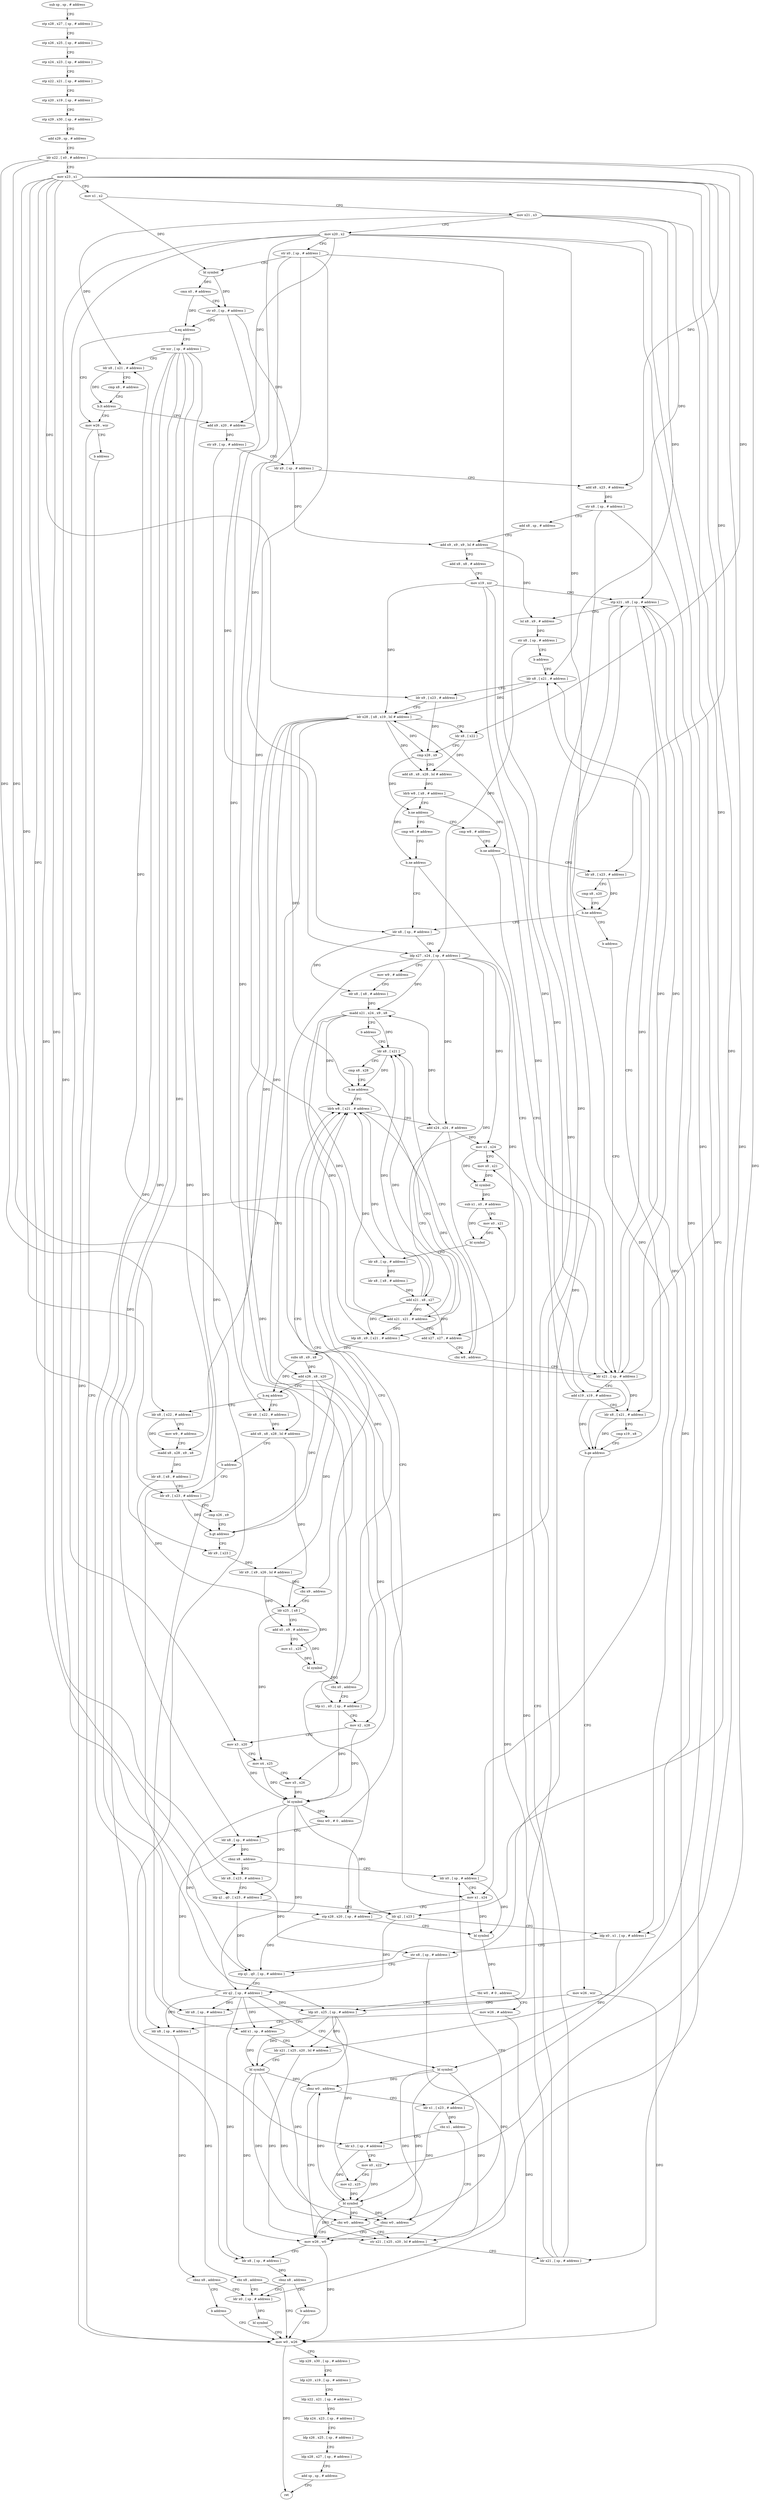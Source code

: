 digraph "func" {
"4260660" [label = "sub sp , sp , # address" ]
"4260664" [label = "stp x28 , x27 , [ sp , # address ]" ]
"4260668" [label = "stp x26 , x25 , [ sp , # address ]" ]
"4260672" [label = "stp x24 , x23 , [ sp , # address ]" ]
"4260676" [label = "stp x22 , x21 , [ sp , # address ]" ]
"4260680" [label = "stp x20 , x19 , [ sp , # address ]" ]
"4260684" [label = "stp x29 , x30 , [ sp , # address ]" ]
"4260688" [label = "add x29 , sp , # address" ]
"4260692" [label = "ldr x22 , [ x0 , # address ]" ]
"4260696" [label = "mov x23 , x1" ]
"4260700" [label = "mov x1 , x2" ]
"4260704" [label = "mov x21 , x3" ]
"4260708" [label = "mov x20 , x2" ]
"4260712" [label = "str x0 , [ sp , # address ]" ]
"4260716" [label = "bl symbol" ]
"4260720" [label = "cmn x0 , # address" ]
"4260724" [label = "str x0 , [ sp , # address ]" ]
"4260728" [label = "b.eq address" ]
"4261228" [label = "mov w26 , wzr" ]
"4260732" [label = "str xzr , [ sp , # address ]" ]
"4261232" [label = "b address" ]
"4261256" [label = "mov w0 , w26" ]
"4260736" [label = "ldr x8 , [ x21 , # address ]" ]
"4260740" [label = "cmp x8 , # address" ]
"4260744" [label = "b.lt address" ]
"4260748" [label = "add x9 , x20 , # address" ]
"4261260" [label = "ldp x29 , x30 , [ sp , # address ]" ]
"4261264" [label = "ldp x20 , x19 , [ sp , # address ]" ]
"4261268" [label = "ldp x22 , x21 , [ sp , # address ]" ]
"4261272" [label = "ldp x24 , x23 , [ sp , # address ]" ]
"4261276" [label = "ldp x26 , x25 , [ sp , # address ]" ]
"4261280" [label = "ldp x28 , x27 , [ sp , # address ]" ]
"4261284" [label = "add sp , sp , # address" ]
"4261288" [label = "ret" ]
"4260752" [label = "str x9 , [ sp , # address ]" ]
"4260756" [label = "ldr x9 , [ sp , # address ]" ]
"4260760" [label = "add x8 , x23 , # address" ]
"4260764" [label = "str x8 , [ sp , # address ]" ]
"4260768" [label = "add x8 , sp , # address" ]
"4260772" [label = "add x9 , x9 , x9 , lsl # address" ]
"4260776" [label = "add x8 , x8 , # address" ]
"4260780" [label = "mov x19 , xzr" ]
"4260784" [label = "stp x21 , x8 , [ sp , # address ]" ]
"4260788" [label = "lsl x8 , x9 , # address" ]
"4260792" [label = "str x8 , [ sp , # address ]" ]
"4260796" [label = "b address" ]
"4260820" [label = "ldr x8 , [ x21 , # address ]" ]
"4260824" [label = "ldr x9 , [ x23 , # address ]" ]
"4260828" [label = "ldr x28 , [ x8 , x19 , lsl # address ]" ]
"4260832" [label = "ldr x8 , [ x22 ]" ]
"4260836" [label = "cmp x28 , x9" ]
"4260840" [label = "add x8 , x8 , x28 , lsl # address" ]
"4260844" [label = "ldrb w8 , [ x8 , # address ]" ]
"4260848" [label = "b.ne address" ]
"4260876" [label = "cmp w8 , # address" ]
"4260852" [label = "cmp w8 , # address" ]
"4260880" [label = "b.ne address" ]
"4260800" [label = "ldr x21 , [ sp , # address ]" ]
"4260884" [label = "ldr x8 , [ sp , # address ]" ]
"4260856" [label = "b.ne address" ]
"4260860" [label = "ldr x8 , [ x23 , # address ]" ]
"4260804" [label = "add x19 , x19 , # address" ]
"4260808" [label = "ldr x8 , [ x21 , # address ]" ]
"4260812" [label = "cmp x19 , x8" ]
"4260816" [label = "b.ge address" ]
"4261236" [label = "mov w26 , wzr" ]
"4260888" [label = "ldp x27 , x24 , [ sp , # address ]" ]
"4260892" [label = "mov w9 , # address" ]
"4260896" [label = "ldr x8 , [ x8 , # address ]" ]
"4260900" [label = "madd x21 , x24 , x9 , x8" ]
"4260904" [label = "b address" ]
"4260972" [label = "ldr x8 , [ x21 ]" ]
"4260864" [label = "cmp x8 , x20" ]
"4260868" [label = "b.ne address" ]
"4260872" [label = "b address" ]
"4261240" [label = "ldr x8 , [ sp , # address ]" ]
"4261244" [label = "cbz x8 , address" ]
"4261248" [label = "ldr x0 , [ sp , # address ]" ]
"4260976" [label = "cmp x8 , x28" ]
"4260980" [label = "b.ne address" ]
"4260952" [label = "ldrb w8 , [ x21 , # address ]" ]
"4260984" [label = "ldp x8 , x9 , [ x21 , # address ]" ]
"4261252" [label = "bl symbol" ]
"4260956" [label = "add x24 , x24 , # address" ]
"4260960" [label = "add x21 , x21 , # address" ]
"4260964" [label = "add x27 , x27 , # address" ]
"4260968" [label = "cbz w8 , address" ]
"4260988" [label = "subs x8 , x9 , x8" ]
"4260992" [label = "add x26 , x8 , x20" ]
"4260996" [label = "b.eq address" ]
"4261012" [label = "ldr x8 , [ x22 , # address ]" ]
"4261000" [label = "ldr x8 , [ x22 , # address ]" ]
"4261016" [label = "mov w9 , # address" ]
"4261020" [label = "madd x8 , x28 , x9 , x8" ]
"4261024" [label = "ldr x8 , [ x8 , # address ]" ]
"4261028" [label = "ldr x9 , [ x23 , # address ]" ]
"4261004" [label = "add x8 , x8 , x28 , lsl # address" ]
"4261008" [label = "b address" ]
"4261040" [label = "ldr x9 , [ x23 ]" ]
"4261044" [label = "ldr x9 , [ x9 , x26 , lsl # address ]" ]
"4261048" [label = "cbz x9 , address" ]
"4261052" [label = "ldr x25 , [ x8 ]" ]
"4261032" [label = "cmp x26 , x9" ]
"4261036" [label = "b.gt address" ]
"4261056" [label = "add x0 , x9 , # address" ]
"4261060" [label = "mov x1 , x25" ]
"4261064" [label = "bl symbol" ]
"4261068" [label = "cbz x0 , address" ]
"4261072" [label = "ldp x1 , x0 , [ sp , # address ]" ]
"4261076" [label = "mov x2 , x28" ]
"4261080" [label = "mov x3 , x20" ]
"4261084" [label = "mov x4 , x25" ]
"4261088" [label = "mov x5 , x26" ]
"4261092" [label = "bl symbol" ]
"4261096" [label = "tbnz w0 , # 0 , address" ]
"4261100" [label = "ldr x8 , [ sp , # address ]" ]
"4261104" [label = "cbnz x8 , address" ]
"4261144" [label = "ldr x0 , [ sp , # address ]" ]
"4261108" [label = "ldr x8 , [ x23 , # address ]" ]
"4261148" [label = "mov x1 , x24" ]
"4261152" [label = "stp x28 , x20 , [ sp , # address ]" ]
"4261156" [label = "bl symbol" ]
"4261160" [label = "tbz w0 , # 0 , address" ]
"4261292" [label = "mov w26 , # address" ]
"4261164" [label = "ldp x0 , x25 , [ sp , # address ]" ]
"4261112" [label = "ldp q1 , q0 , [ x23 , # address ]" ]
"4261116" [label = "ldr q2 , [ x23 ]" ]
"4261120" [label = "ldp x0 , x1 , [ sp , # address ]" ]
"4261124" [label = "str x8 , [ sp , # address ]" ]
"4261128" [label = "stp q1 , q0 , [ sp , # address ]" ]
"4261132" [label = "str q2 , [ sp , # address ]" ]
"4261136" [label = "bl symbol" ]
"4261140" [label = "cbnz w0 , address" ]
"4261212" [label = "mov w26 , w0" ]
"4261296" [label = "ldr x8 , [ sp , # address ]" ]
"4261300" [label = "cbnz x8 , address" ]
"4261304" [label = "b address" ]
"4261168" [label = "add x1 , sp , # address" ]
"4261172" [label = "ldr x21 , [ x25 , x20 , lsl # address ]" ]
"4261176" [label = "bl symbol" ]
"4261180" [label = "cbnz w0 , address" ]
"4261184" [label = "ldr x1 , [ x23 , # address ]" ]
"4261216" [label = "ldr x8 , [ sp , # address ]" ]
"4261220" [label = "cbnz x8 , address" ]
"4261224" [label = "b address" ]
"4261188" [label = "cbz x1 , address" ]
"4260908" [label = "str x21 , [ x25 , x20 , lsl # address ]" ]
"4261192" [label = "ldr x3 , [ sp , # address ]" ]
"4260912" [label = "ldr x21 , [ sp , # address ]" ]
"4260916" [label = "mov x1 , x24" ]
"4260920" [label = "mov x0 , x21" ]
"4260924" [label = "bl symbol" ]
"4260928" [label = "sub x1 , x0 , # address" ]
"4260932" [label = "mov x0 , x21" ]
"4260936" [label = "bl symbol" ]
"4260940" [label = "ldr x8 , [ sp , # address ]" ]
"4260944" [label = "ldr x8 , [ x8 , # address ]" ]
"4260948" [label = "add x21 , x8 , x27" ]
"4261196" [label = "mov x0 , x22" ]
"4261200" [label = "mov x2 , x25" ]
"4261204" [label = "bl symbol" ]
"4261208" [label = "cbz w0 , address" ]
"4260660" -> "4260664" [ label = "CFG" ]
"4260664" -> "4260668" [ label = "CFG" ]
"4260668" -> "4260672" [ label = "CFG" ]
"4260672" -> "4260676" [ label = "CFG" ]
"4260676" -> "4260680" [ label = "CFG" ]
"4260680" -> "4260684" [ label = "CFG" ]
"4260684" -> "4260688" [ label = "CFG" ]
"4260688" -> "4260692" [ label = "CFG" ]
"4260692" -> "4260696" [ label = "CFG" ]
"4260692" -> "4260832" [ label = "DFG" ]
"4260692" -> "4261012" [ label = "DFG" ]
"4260692" -> "4261000" [ label = "DFG" ]
"4260692" -> "4261196" [ label = "DFG" ]
"4260696" -> "4260700" [ label = "CFG" ]
"4260696" -> "4260760" [ label = "DFG" ]
"4260696" -> "4260824" [ label = "DFG" ]
"4260696" -> "4260860" [ label = "DFG" ]
"4260696" -> "4261028" [ label = "DFG" ]
"4260696" -> "4261040" [ label = "DFG" ]
"4260696" -> "4261108" [ label = "DFG" ]
"4260696" -> "4261112" [ label = "DFG" ]
"4260696" -> "4261116" [ label = "DFG" ]
"4260696" -> "4261184" [ label = "DFG" ]
"4260700" -> "4260704" [ label = "CFG" ]
"4260700" -> "4260716" [ label = "DFG" ]
"4260704" -> "4260708" [ label = "CFG" ]
"4260704" -> "4260736" [ label = "DFG" ]
"4260704" -> "4260784" [ label = "DFG" ]
"4260704" -> "4260820" [ label = "DFG" ]
"4260704" -> "4260808" [ label = "DFG" ]
"4260708" -> "4260712" [ label = "CFG" ]
"4260708" -> "4260748" [ label = "DFG" ]
"4260708" -> "4260868" [ label = "DFG" ]
"4260708" -> "4260992" [ label = "DFG" ]
"4260708" -> "4261080" [ label = "DFG" ]
"4260708" -> "4261152" [ label = "DFG" ]
"4260708" -> "4261172" [ label = "DFG" ]
"4260708" -> "4260908" [ label = "DFG" ]
"4260712" -> "4260716" [ label = "CFG" ]
"4260712" -> "4260884" [ label = "DFG" ]
"4260712" -> "4261072" [ label = "DFG" ]
"4260712" -> "4261164" [ label = "DFG" ]
"4260712" -> "4260940" [ label = "DFG" ]
"4260716" -> "4260720" [ label = "DFG" ]
"4260716" -> "4260724" [ label = "DFG" ]
"4260720" -> "4260724" [ label = "CFG" ]
"4260720" -> "4260728" [ label = "DFG" ]
"4260724" -> "4260728" [ label = "CFG" ]
"4260724" -> "4260756" [ label = "DFG" ]
"4260724" -> "4260888" [ label = "DFG" ]
"4260728" -> "4261228" [ label = "CFG" ]
"4260728" -> "4260732" [ label = "CFG" ]
"4261228" -> "4261232" [ label = "CFG" ]
"4261228" -> "4261256" [ label = "DFG" ]
"4260732" -> "4260736" [ label = "CFG" ]
"4260732" -> "4261240" [ label = "DFG" ]
"4260732" -> "4261100" [ label = "DFG" ]
"4260732" -> "4261296" [ label = "DFG" ]
"4260732" -> "4261164" [ label = "DFG" ]
"4260732" -> "4261216" [ label = "DFG" ]
"4260732" -> "4261168" [ label = "DFG" ]
"4261232" -> "4261256" [ label = "CFG" ]
"4261256" -> "4261260" [ label = "CFG" ]
"4261256" -> "4261288" [ label = "DFG" ]
"4260736" -> "4260740" [ label = "CFG" ]
"4260736" -> "4260744" [ label = "DFG" ]
"4260740" -> "4260744" [ label = "CFG" ]
"4260744" -> "4261228" [ label = "CFG" ]
"4260744" -> "4260748" [ label = "CFG" ]
"4260748" -> "4260752" [ label = "DFG" ]
"4261260" -> "4261264" [ label = "CFG" ]
"4261264" -> "4261268" [ label = "CFG" ]
"4261268" -> "4261272" [ label = "CFG" ]
"4261272" -> "4261276" [ label = "CFG" ]
"4261276" -> "4261280" [ label = "CFG" ]
"4261280" -> "4261284" [ label = "CFG" ]
"4261284" -> "4261288" [ label = "CFG" ]
"4260752" -> "4260756" [ label = "CFG" ]
"4260752" -> "4261192" [ label = "DFG" ]
"4260756" -> "4260760" [ label = "CFG" ]
"4260756" -> "4260772" [ label = "DFG" ]
"4260760" -> "4260764" [ label = "DFG" ]
"4260764" -> "4260768" [ label = "CFG" ]
"4260764" -> "4261072" [ label = "DFG" ]
"4260764" -> "4261120" [ label = "DFG" ]
"4260768" -> "4260772" [ label = "CFG" ]
"4260772" -> "4260776" [ label = "CFG" ]
"4260772" -> "4260788" [ label = "DFG" ]
"4260776" -> "4260780" [ label = "CFG" ]
"4260780" -> "4260784" [ label = "CFG" ]
"4260780" -> "4260828" [ label = "DFG" ]
"4260780" -> "4260804" [ label = "DFG" ]
"4260780" -> "4260816" [ label = "DFG" ]
"4260784" -> "4260788" [ label = "CFG" ]
"4260784" -> "4260800" [ label = "DFG" ]
"4260784" -> "4261144" [ label = "DFG" ]
"4260784" -> "4261120" [ label = "DFG" ]
"4260784" -> "4260912" [ label = "DFG" ]
"4260788" -> "4260792" [ label = "DFG" ]
"4260792" -> "4260796" [ label = "CFG" ]
"4260792" -> "4260888" [ label = "DFG" ]
"4260796" -> "4260820" [ label = "CFG" ]
"4260820" -> "4260824" [ label = "CFG" ]
"4260820" -> "4260828" [ label = "DFG" ]
"4260824" -> "4260828" [ label = "CFG" ]
"4260824" -> "4260836" [ label = "DFG" ]
"4260828" -> "4260832" [ label = "CFG" ]
"4260828" -> "4260836" [ label = "DFG" ]
"4260828" -> "4260840" [ label = "DFG" ]
"4260828" -> "4260980" [ label = "DFG" ]
"4260828" -> "4261020" [ label = "DFG" ]
"4260828" -> "4261004" [ label = "DFG" ]
"4260828" -> "4261076" [ label = "DFG" ]
"4260828" -> "4261152" [ label = "DFG" ]
"4260832" -> "4260836" [ label = "CFG" ]
"4260832" -> "4260840" [ label = "DFG" ]
"4260836" -> "4260840" [ label = "CFG" ]
"4260836" -> "4260848" [ label = "DFG" ]
"4260840" -> "4260844" [ label = "DFG" ]
"4260844" -> "4260848" [ label = "CFG" ]
"4260844" -> "4260880" [ label = "DFG" ]
"4260844" -> "4260856" [ label = "DFG" ]
"4260848" -> "4260876" [ label = "CFG" ]
"4260848" -> "4260852" [ label = "CFG" ]
"4260876" -> "4260880" [ label = "CFG" ]
"4260852" -> "4260856" [ label = "CFG" ]
"4260880" -> "4260800" [ label = "CFG" ]
"4260880" -> "4260884" [ label = "CFG" ]
"4260800" -> "4260804" [ label = "CFG" ]
"4260800" -> "4260736" [ label = "DFG" ]
"4260800" -> "4260784" [ label = "DFG" ]
"4260800" -> "4260820" [ label = "DFG" ]
"4260800" -> "4260808" [ label = "DFG" ]
"4260884" -> "4260888" [ label = "CFG" ]
"4260884" -> "4260896" [ label = "DFG" ]
"4260856" -> "4260800" [ label = "CFG" ]
"4260856" -> "4260860" [ label = "CFG" ]
"4260860" -> "4260864" [ label = "CFG" ]
"4260860" -> "4260868" [ label = "DFG" ]
"4260804" -> "4260808" [ label = "CFG" ]
"4260804" -> "4260828" [ label = "DFG" ]
"4260804" -> "4260816" [ label = "DFG" ]
"4260808" -> "4260812" [ label = "CFG" ]
"4260808" -> "4260816" [ label = "DFG" ]
"4260812" -> "4260816" [ label = "CFG" ]
"4260816" -> "4261236" [ label = "CFG" ]
"4260816" -> "4260820" [ label = "CFG" ]
"4261236" -> "4261240" [ label = "CFG" ]
"4261236" -> "4261256" [ label = "DFG" ]
"4260888" -> "4260892" [ label = "CFG" ]
"4260888" -> "4260964" [ label = "DFG" ]
"4260888" -> "4260948" [ label = "DFG" ]
"4260888" -> "4260900" [ label = "DFG" ]
"4260888" -> "4260956" [ label = "DFG" ]
"4260888" -> "4261148" [ label = "DFG" ]
"4260888" -> "4260916" [ label = "DFG" ]
"4260892" -> "4260896" [ label = "CFG" ]
"4260896" -> "4260900" [ label = "DFG" ]
"4260900" -> "4260904" [ label = "CFG" ]
"4260900" -> "4260972" [ label = "DFG" ]
"4260900" -> "4260952" [ label = "DFG" ]
"4260900" -> "4260960" [ label = "DFG" ]
"4260900" -> "4260984" [ label = "DFG" ]
"4260904" -> "4260972" [ label = "CFG" ]
"4260972" -> "4260976" [ label = "CFG" ]
"4260972" -> "4260980" [ label = "DFG" ]
"4260864" -> "4260868" [ label = "CFG" ]
"4260868" -> "4260884" [ label = "CFG" ]
"4260868" -> "4260872" [ label = "CFG" ]
"4260872" -> "4260800" [ label = "CFG" ]
"4261240" -> "4261244" [ label = "DFG" ]
"4261244" -> "4261256" [ label = "CFG" ]
"4261244" -> "4261248" [ label = "CFG" ]
"4261248" -> "4261252" [ label = "DFG" ]
"4260976" -> "4260980" [ label = "CFG" ]
"4260980" -> "4260952" [ label = "CFG" ]
"4260980" -> "4260984" [ label = "CFG" ]
"4260952" -> "4260956" [ label = "CFG" ]
"4260952" -> "4260968" [ label = "DFG" ]
"4260984" -> "4260988" [ label = "DFG" ]
"4261252" -> "4261256" [ label = "CFG" ]
"4260956" -> "4260960" [ label = "CFG" ]
"4260956" -> "4260900" [ label = "DFG" ]
"4260956" -> "4261148" [ label = "DFG" ]
"4260956" -> "4260916" [ label = "DFG" ]
"4260960" -> "4260964" [ label = "CFG" ]
"4260960" -> "4260972" [ label = "DFG" ]
"4260960" -> "4260952" [ label = "DFG" ]
"4260960" -> "4260984" [ label = "DFG" ]
"4260964" -> "4260968" [ label = "CFG" ]
"4260964" -> "4260948" [ label = "DFG" ]
"4260968" -> "4260800" [ label = "CFG" ]
"4260968" -> "4260972" [ label = "CFG" ]
"4260988" -> "4260992" [ label = "DFG" ]
"4260988" -> "4260996" [ label = "DFG" ]
"4260992" -> "4260996" [ label = "CFG" ]
"4260992" -> "4261036" [ label = "DFG" ]
"4260992" -> "4261044" [ label = "DFG" ]
"4260992" -> "4261088" [ label = "DFG" ]
"4260996" -> "4261012" [ label = "CFG" ]
"4260996" -> "4261000" [ label = "CFG" ]
"4261012" -> "4261016" [ label = "CFG" ]
"4261012" -> "4261020" [ label = "DFG" ]
"4261000" -> "4261004" [ label = "DFG" ]
"4261016" -> "4261020" [ label = "CFG" ]
"4261020" -> "4261024" [ label = "DFG" ]
"4261024" -> "4261028" [ label = "CFG" ]
"4261024" -> "4261052" [ label = "DFG" ]
"4261028" -> "4261032" [ label = "CFG" ]
"4261028" -> "4261036" [ label = "DFG" ]
"4261004" -> "4261008" [ label = "CFG" ]
"4261004" -> "4261052" [ label = "DFG" ]
"4261008" -> "4261028" [ label = "CFG" ]
"4261040" -> "4261044" [ label = "DFG" ]
"4261044" -> "4261048" [ label = "DFG" ]
"4261044" -> "4261056" [ label = "DFG" ]
"4261048" -> "4260952" [ label = "CFG" ]
"4261048" -> "4261052" [ label = "CFG" ]
"4261052" -> "4261056" [ label = "CFG" ]
"4261052" -> "4261060" [ label = "DFG" ]
"4261052" -> "4261084" [ label = "DFG" ]
"4261032" -> "4261036" [ label = "CFG" ]
"4261036" -> "4260952" [ label = "CFG" ]
"4261036" -> "4261040" [ label = "CFG" ]
"4261056" -> "4261060" [ label = "CFG" ]
"4261056" -> "4261064" [ label = "DFG" ]
"4261060" -> "4261064" [ label = "DFG" ]
"4261064" -> "4261068" [ label = "DFG" ]
"4261068" -> "4260952" [ label = "CFG" ]
"4261068" -> "4261072" [ label = "CFG" ]
"4261072" -> "4261076" [ label = "CFG" ]
"4261072" -> "4261092" [ label = "DFG" ]
"4261076" -> "4261080" [ label = "CFG" ]
"4261076" -> "4261092" [ label = "DFG" ]
"4261080" -> "4261084" [ label = "CFG" ]
"4261080" -> "4261092" [ label = "DFG" ]
"4261084" -> "4261088" [ label = "CFG" ]
"4261084" -> "4261092" [ label = "DFG" ]
"4261088" -> "4261092" [ label = "DFG" ]
"4261092" -> "4261096" [ label = "DFG" ]
"4261092" -> "4261112" [ label = "DFG" ]
"4261092" -> "4261128" [ label = "DFG" ]
"4261092" -> "4261116" [ label = "DFG" ]
"4261092" -> "4261132" [ label = "DFG" ]
"4261096" -> "4260952" [ label = "CFG" ]
"4261096" -> "4261100" [ label = "CFG" ]
"4261100" -> "4261104" [ label = "DFG" ]
"4261104" -> "4261144" [ label = "CFG" ]
"4261104" -> "4261108" [ label = "CFG" ]
"4261144" -> "4261148" [ label = "CFG" ]
"4261144" -> "4261156" [ label = "DFG" ]
"4261108" -> "4261112" [ label = "CFG" ]
"4261108" -> "4261124" [ label = "DFG" ]
"4261148" -> "4261152" [ label = "CFG" ]
"4261148" -> "4261156" [ label = "DFG" ]
"4261152" -> "4261156" [ label = "CFG" ]
"4261152" -> "4261128" [ label = "DFG" ]
"4261156" -> "4261160" [ label = "DFG" ]
"4261160" -> "4261292" [ label = "CFG" ]
"4261160" -> "4261164" [ label = "CFG" ]
"4261292" -> "4261296" [ label = "CFG" ]
"4261292" -> "4261256" [ label = "DFG" ]
"4261164" -> "4261168" [ label = "CFG" ]
"4261164" -> "4261176" [ label = "DFG" ]
"4261164" -> "4261172" [ label = "DFG" ]
"4261164" -> "4260908" [ label = "DFG" ]
"4261164" -> "4261200" [ label = "DFG" ]
"4261112" -> "4261116" [ label = "CFG" ]
"4261112" -> "4261128" [ label = "DFG" ]
"4261116" -> "4261120" [ label = "CFG" ]
"4261116" -> "4261132" [ label = "DFG" ]
"4261120" -> "4261124" [ label = "CFG" ]
"4261120" -> "4261136" [ label = "DFG" ]
"4261124" -> "4261128" [ label = "CFG" ]
"4261124" -> "4261248" [ label = "DFG" ]
"4261128" -> "4261132" [ label = "CFG" ]
"4261128" -> "4260784" [ label = "DFG" ]
"4261132" -> "4261136" [ label = "CFG" ]
"4261132" -> "4261240" [ label = "DFG" ]
"4261132" -> "4261100" [ label = "DFG" ]
"4261132" -> "4261296" [ label = "DFG" ]
"4261132" -> "4261164" [ label = "DFG" ]
"4261132" -> "4261168" [ label = "DFG" ]
"4261132" -> "4261216" [ label = "DFG" ]
"4261136" -> "4261140" [ label = "DFG" ]
"4261136" -> "4261180" [ label = "DFG" ]
"4261136" -> "4261212" [ label = "DFG" ]
"4261136" -> "4261208" [ label = "DFG" ]
"4261140" -> "4261212" [ label = "CFG" ]
"4261140" -> "4261144" [ label = "CFG" ]
"4261212" -> "4261216" [ label = "CFG" ]
"4261212" -> "4261256" [ label = "DFG" ]
"4261296" -> "4261300" [ label = "DFG" ]
"4261300" -> "4261248" [ label = "CFG" ]
"4261300" -> "4261304" [ label = "CFG" ]
"4261304" -> "4261256" [ label = "CFG" ]
"4261168" -> "4261172" [ label = "CFG" ]
"4261168" -> "4261176" [ label = "DFG" ]
"4261172" -> "4261176" [ label = "CFG" ]
"4261172" -> "4260908" [ label = "DFG" ]
"4261176" -> "4261180" [ label = "DFG" ]
"4261176" -> "4261140" [ label = "DFG" ]
"4261176" -> "4261212" [ label = "DFG" ]
"4261176" -> "4261208" [ label = "DFG" ]
"4261180" -> "4261212" [ label = "CFG" ]
"4261180" -> "4261184" [ label = "CFG" ]
"4261184" -> "4261188" [ label = "DFG" ]
"4261184" -> "4261204" [ label = "DFG" ]
"4261216" -> "4261220" [ label = "DFG" ]
"4261220" -> "4261248" [ label = "CFG" ]
"4261220" -> "4261224" [ label = "CFG" ]
"4261224" -> "4261256" [ label = "CFG" ]
"4261188" -> "4260908" [ label = "CFG" ]
"4261188" -> "4261192" [ label = "CFG" ]
"4260908" -> "4260912" [ label = "CFG" ]
"4261192" -> "4261196" [ label = "CFG" ]
"4261192" -> "4261204" [ label = "DFG" ]
"4260912" -> "4260916" [ label = "CFG" ]
"4260912" -> "4260920" [ label = "DFG" ]
"4260912" -> "4260932" [ label = "DFG" ]
"4260916" -> "4260920" [ label = "CFG" ]
"4260916" -> "4260924" [ label = "DFG" ]
"4260920" -> "4260924" [ label = "DFG" ]
"4260924" -> "4260928" [ label = "DFG" ]
"4260928" -> "4260932" [ label = "CFG" ]
"4260928" -> "4260936" [ label = "DFG" ]
"4260932" -> "4260936" [ label = "DFG" ]
"4260936" -> "4260940" [ label = "CFG" ]
"4260940" -> "4260944" [ label = "DFG" ]
"4260944" -> "4260948" [ label = "DFG" ]
"4260948" -> "4260952" [ label = "DFG" ]
"4260948" -> "4260972" [ label = "DFG" ]
"4260948" -> "4260960" [ label = "DFG" ]
"4260948" -> "4260984" [ label = "DFG" ]
"4261196" -> "4261200" [ label = "CFG" ]
"4261196" -> "4261204" [ label = "DFG" ]
"4261200" -> "4261204" [ label = "DFG" ]
"4261204" -> "4261208" [ label = "DFG" ]
"4261204" -> "4261140" [ label = "DFG" ]
"4261204" -> "4261180" [ label = "DFG" ]
"4261204" -> "4261212" [ label = "DFG" ]
"4261208" -> "4260908" [ label = "CFG" ]
"4261208" -> "4261212" [ label = "CFG" ]
}

